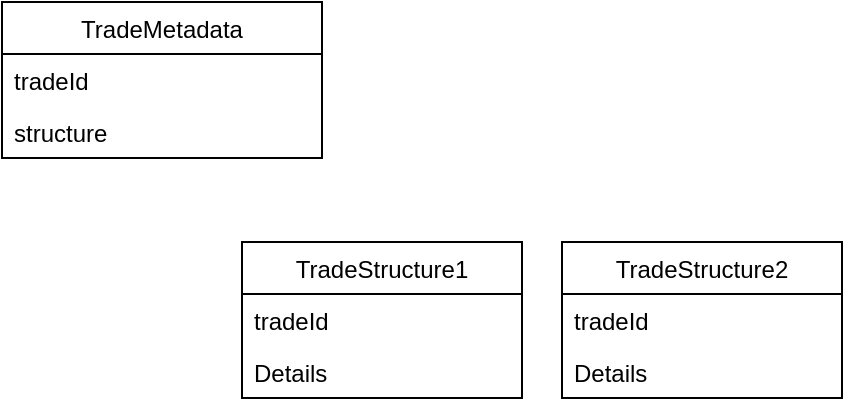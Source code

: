 <mxfile version="14.9.6" type="device"><diagram id="_wXHoJ7dtQIQkq6aypGD" name="Page-1"><mxGraphModel dx="1298" dy="945" grid="1" gridSize="10" guides="1" tooltips="1" connect="1" arrows="1" fold="1" page="1" pageScale="1" pageWidth="1100" pageHeight="850" math="0" shadow="0"><root><mxCell id="0"/><mxCell id="1" parent="0"/><mxCell id="E2Zm9t0AEk8LA_ZHxyY0-2" value="TradeMetadata" style="swimlane;fontStyle=0;childLayout=stackLayout;horizontal=1;startSize=26;horizontalStack=0;resizeParent=1;resizeParentMax=0;resizeLast=0;collapsible=1;marginBottom=0;" vertex="1" parent="1"><mxGeometry x="80" y="160" width="160" height="78" as="geometry"/></mxCell><mxCell id="E2Zm9t0AEk8LA_ZHxyY0-3" value="tradeId" style="text;strokeColor=none;fillColor=none;align=left;verticalAlign=top;spacingLeft=4;spacingRight=4;overflow=hidden;rotatable=0;points=[[0,0.5],[1,0.5]];portConstraint=eastwest;" vertex="1" parent="E2Zm9t0AEk8LA_ZHxyY0-2"><mxGeometry y="26" width="160" height="26" as="geometry"/></mxCell><mxCell id="E2Zm9t0AEk8LA_ZHxyY0-4" value="structure" style="text;strokeColor=none;fillColor=none;align=left;verticalAlign=top;spacingLeft=4;spacingRight=4;overflow=hidden;rotatable=0;points=[[0,0.5],[1,0.5]];portConstraint=eastwest;" vertex="1" parent="E2Zm9t0AEk8LA_ZHxyY0-2"><mxGeometry y="52" width="160" height="26" as="geometry"/></mxCell><mxCell id="E2Zm9t0AEk8LA_ZHxyY0-7" value="TradeStructure1" style="swimlane;fontStyle=0;childLayout=stackLayout;horizontal=1;startSize=26;horizontalStack=0;resizeParent=1;resizeParentMax=0;resizeLast=0;collapsible=1;marginBottom=0;" vertex="1" parent="1"><mxGeometry x="200" y="280" width="140" height="78" as="geometry"><mxRectangle x="200" y="280" width="120" height="26" as="alternateBounds"/></mxGeometry></mxCell><mxCell id="E2Zm9t0AEk8LA_ZHxyY0-9" value="tradeId" style="text;strokeColor=none;fillColor=none;align=left;verticalAlign=top;spacingLeft=4;spacingRight=4;overflow=hidden;rotatable=0;points=[[0,0.5],[1,0.5]];portConstraint=eastwest;" vertex="1" parent="E2Zm9t0AEk8LA_ZHxyY0-7"><mxGeometry y="26" width="140" height="26" as="geometry"/></mxCell><mxCell id="E2Zm9t0AEk8LA_ZHxyY0-23" value="Details" style="text;strokeColor=none;fillColor=none;align=left;verticalAlign=top;spacingLeft=4;spacingRight=4;overflow=hidden;rotatable=0;points=[[0,0.5],[1,0.5]];portConstraint=eastwest;" vertex="1" parent="E2Zm9t0AEk8LA_ZHxyY0-7"><mxGeometry y="52" width="140" height="26" as="geometry"/></mxCell><mxCell id="E2Zm9t0AEk8LA_ZHxyY0-25" value="TradeStructure2" style="swimlane;fontStyle=0;childLayout=stackLayout;horizontal=1;startSize=26;horizontalStack=0;resizeParent=1;resizeParentMax=0;resizeLast=0;collapsible=1;marginBottom=0;" vertex="1" parent="1"><mxGeometry x="360" y="280" width="140" height="78" as="geometry"><mxRectangle x="200" y="280" width="120" height="26" as="alternateBounds"/></mxGeometry></mxCell><mxCell id="E2Zm9t0AEk8LA_ZHxyY0-26" value="tradeId" style="text;strokeColor=none;fillColor=none;align=left;verticalAlign=top;spacingLeft=4;spacingRight=4;overflow=hidden;rotatable=0;points=[[0,0.5],[1,0.5]];portConstraint=eastwest;" vertex="1" parent="E2Zm9t0AEk8LA_ZHxyY0-25"><mxGeometry y="26" width="140" height="26" as="geometry"/></mxCell><mxCell id="E2Zm9t0AEk8LA_ZHxyY0-27" value="Details" style="text;strokeColor=none;fillColor=none;align=left;verticalAlign=top;spacingLeft=4;spacingRight=4;overflow=hidden;rotatable=0;points=[[0,0.5],[1,0.5]];portConstraint=eastwest;" vertex="1" parent="E2Zm9t0AEk8LA_ZHxyY0-25"><mxGeometry y="52" width="140" height="26" as="geometry"/></mxCell></root></mxGraphModel></diagram></mxfile>